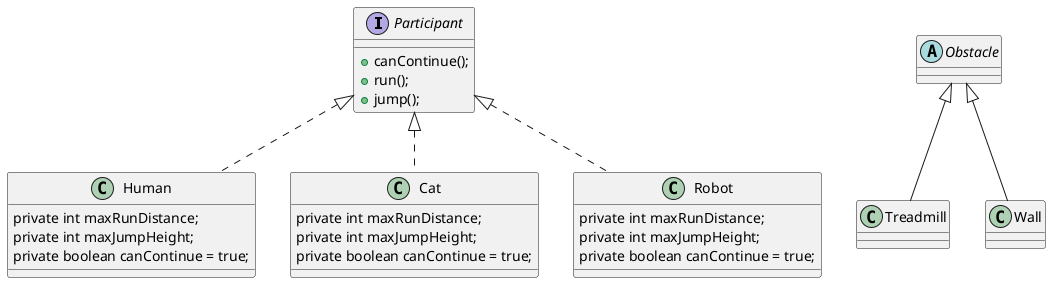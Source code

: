 @startuml

interface Participant{
 + canContinue();
 + run();
 + jump();
}

class Human implements Participant{
    private int maxRunDistance;
    private int maxJumpHeight;
    private boolean canContinue = true;
}

class Cat implements Participant{
    private int maxRunDistance;
    private int maxJumpHeight;
    private boolean canContinue = true;
}

class Robot implements Participant{
    private int maxRunDistance;
    private int maxJumpHeight;
    private boolean canContinue = true;
}

abstract class Obstacle {}

class Treadmill extends Obstacle{
}

class Wall extends Obstacle{
}

@enduml